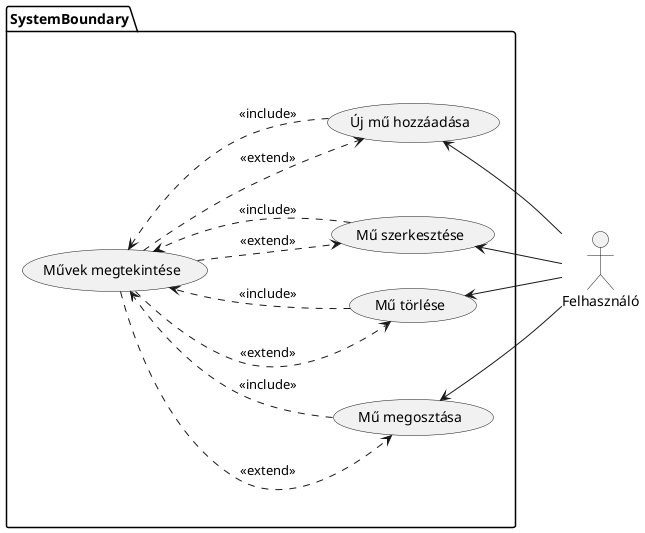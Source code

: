 @startuml
left to right direction

actor :Felhasználó: as User

package SystemBoundary {
  usecase "Művek megtekintése" as Dashboard
  usecase "Új mű hozzáadása" as AddMedia
  usecase "Mű szerkesztése" as EditMedia
  usecase "Mű törlése" as DeleteMedia
  usecase "Mű megosztása" as ShareMedia
  Dashboard ..> AddMedia : <<extend>>
  Dashboard ..> EditMedia : <<extend>>
  Dashboard ..> DeleteMedia: <<extend>>
  Dashboard ..> ShareMedia: <<extend>>
  AddMedia ..> Dashboard : <<include>>
  EditMedia ..> Dashboard : <<include >>
  DeleteMedia ..> Dashboard : <<include >>
  ShareMedia ..> Dashboard : <<include >>
}
AddMedia <-- User
EditMedia <-- User
DeleteMedia <-- User
ShareMedia <-- User
@enduml
